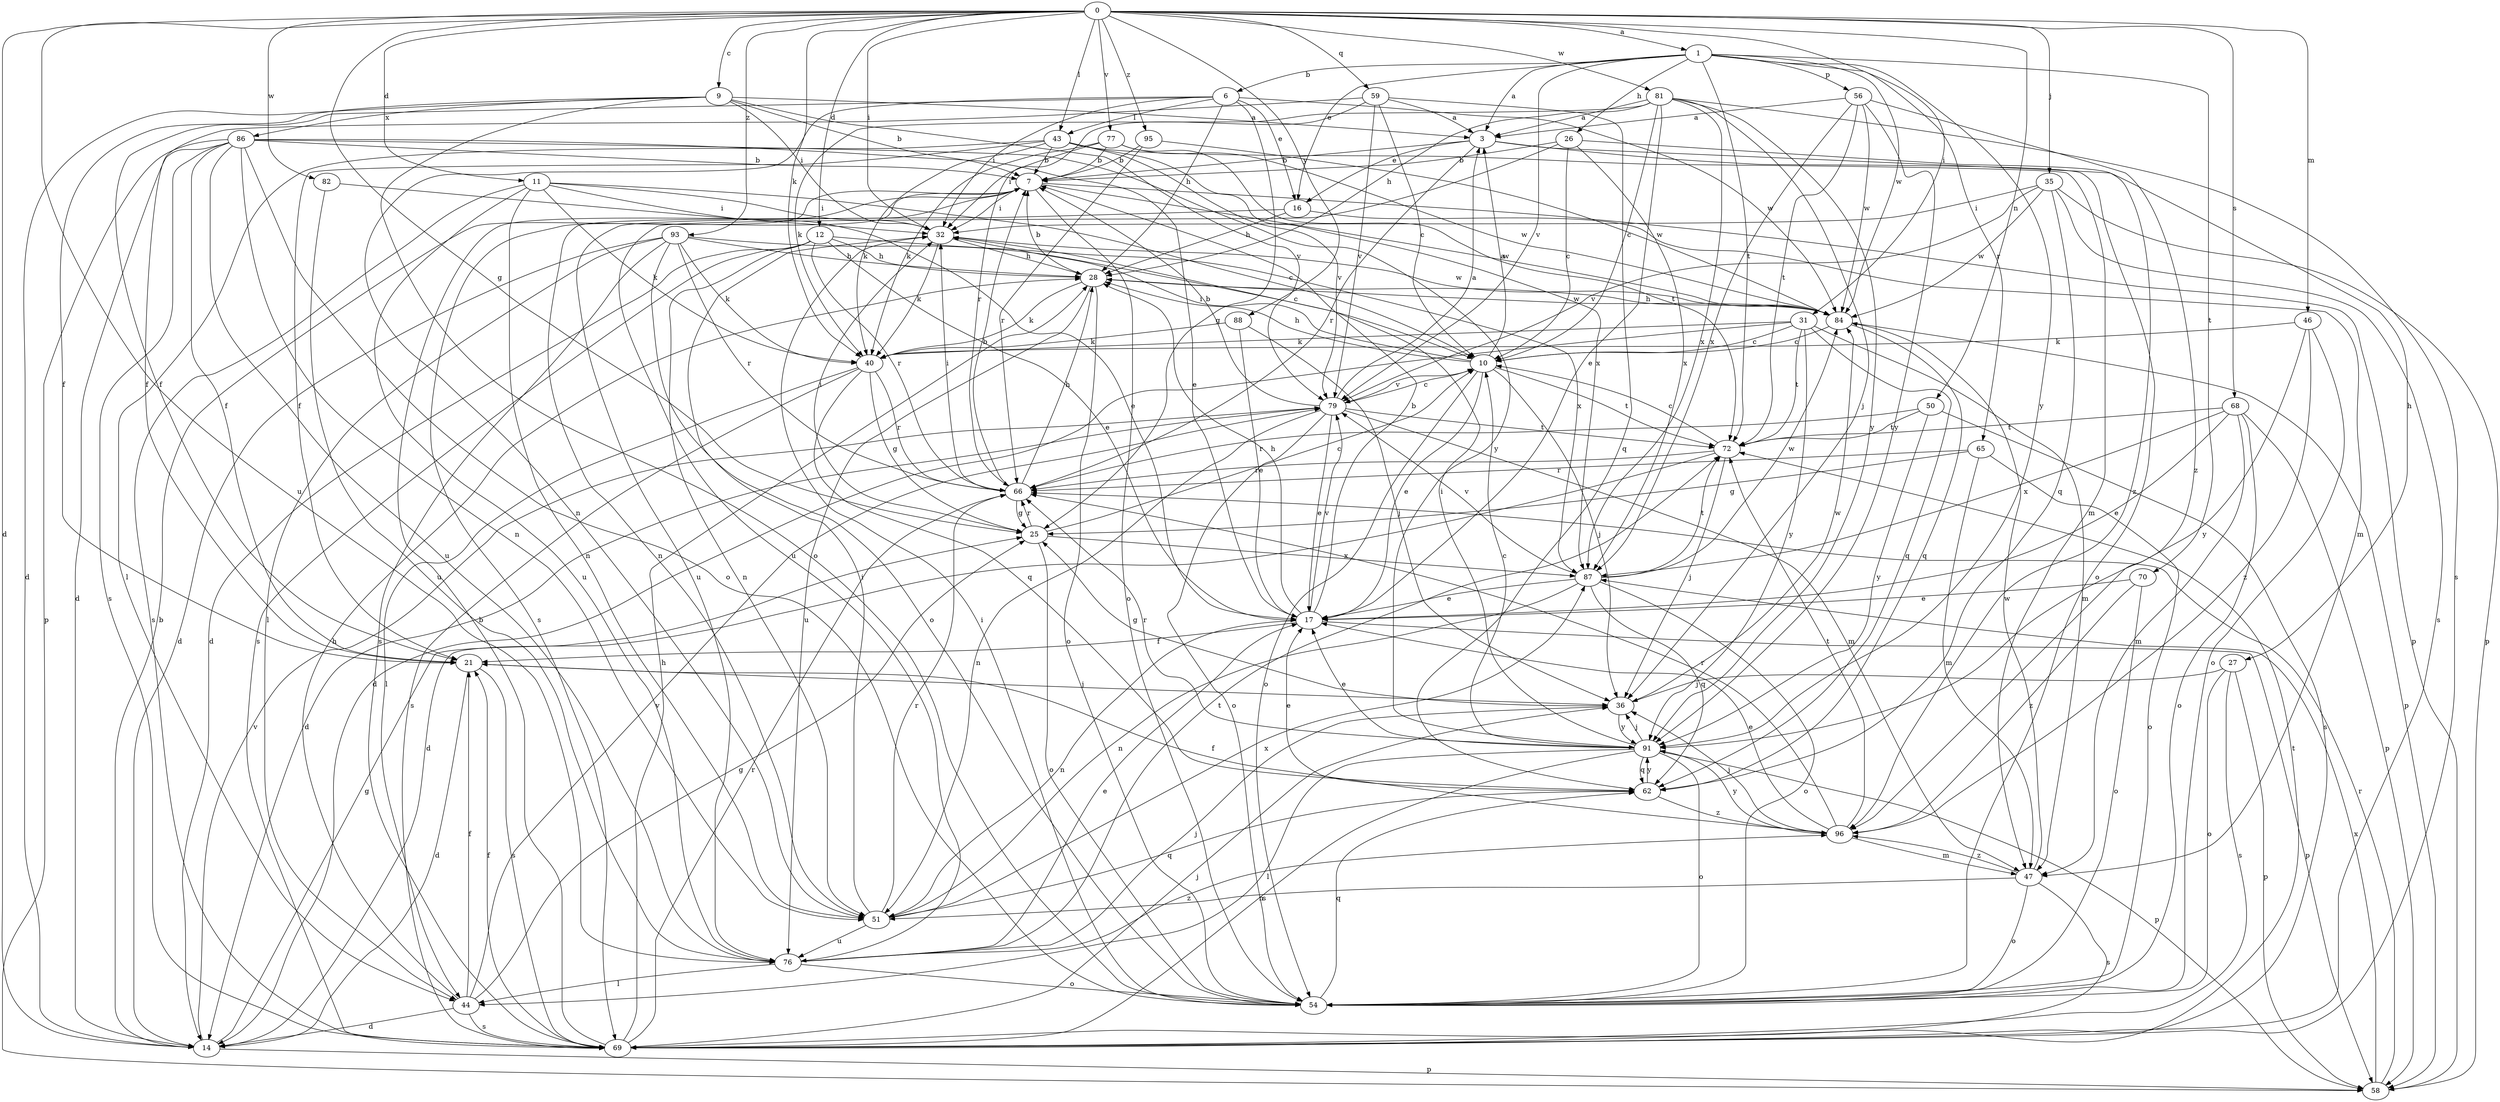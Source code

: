 strict digraph  {
0;
1;
3;
6;
7;
9;
10;
11;
12;
14;
16;
17;
21;
25;
26;
27;
28;
31;
32;
35;
36;
40;
43;
44;
46;
47;
50;
51;
54;
56;
58;
59;
62;
65;
66;
68;
69;
70;
72;
76;
77;
79;
81;
82;
84;
86;
87;
88;
91;
93;
95;
96;
0 -> 1  [label=a];
0 -> 9  [label=c];
0 -> 11  [label=d];
0 -> 12  [label=d];
0 -> 14  [label=d];
0 -> 25  [label=g];
0 -> 31  [label=i];
0 -> 32  [label=i];
0 -> 35  [label=j];
0 -> 40  [label=k];
0 -> 43  [label=l];
0 -> 46  [label=m];
0 -> 50  [label=n];
0 -> 59  [label=q];
0 -> 68  [label=s];
0 -> 76  [label=u];
0 -> 77  [label=v];
0 -> 81  [label=w];
0 -> 82  [label=w];
0 -> 88  [label=y];
0 -> 93  [label=z];
0 -> 95  [label=z];
1 -> 3  [label=a];
1 -> 6  [label=b];
1 -> 16  [label=e];
1 -> 26  [label=h];
1 -> 56  [label=p];
1 -> 65  [label=r];
1 -> 70  [label=t];
1 -> 72  [label=t];
1 -> 79  [label=v];
1 -> 84  [label=w];
1 -> 91  [label=y];
3 -> 7  [label=b];
3 -> 16  [label=e];
3 -> 27  [label=h];
3 -> 54  [label=o];
3 -> 66  [label=r];
6 -> 16  [label=e];
6 -> 21  [label=f];
6 -> 25  [label=g];
6 -> 28  [label=h];
6 -> 32  [label=i];
6 -> 43  [label=l];
6 -> 51  [label=n];
6 -> 84  [label=w];
7 -> 32  [label=i];
7 -> 51  [label=n];
7 -> 54  [label=o];
7 -> 58  [label=p];
7 -> 69  [label=s];
7 -> 84  [label=w];
9 -> 3  [label=a];
9 -> 7  [label=b];
9 -> 14  [label=d];
9 -> 21  [label=f];
9 -> 32  [label=i];
9 -> 54  [label=o];
9 -> 79  [label=v];
9 -> 86  [label=x];
10 -> 3  [label=a];
10 -> 17  [label=e];
10 -> 28  [label=h];
10 -> 32  [label=i];
10 -> 36  [label=j];
10 -> 54  [label=o];
10 -> 72  [label=t];
10 -> 79  [label=v];
11 -> 10  [label=c];
11 -> 17  [label=e];
11 -> 32  [label=i];
11 -> 40  [label=k];
11 -> 51  [label=n];
11 -> 69  [label=s];
11 -> 76  [label=u];
12 -> 14  [label=d];
12 -> 17  [label=e];
12 -> 28  [label=h];
12 -> 51  [label=n];
12 -> 66  [label=r];
12 -> 69  [label=s];
12 -> 87  [label=x];
14 -> 7  [label=b];
14 -> 25  [label=g];
14 -> 58  [label=p];
14 -> 79  [label=v];
16 -> 28  [label=h];
16 -> 47  [label=m];
16 -> 76  [label=u];
17 -> 7  [label=b];
17 -> 21  [label=f];
17 -> 28  [label=h];
17 -> 51  [label=n];
17 -> 58  [label=p];
17 -> 79  [label=v];
21 -> 14  [label=d];
21 -> 36  [label=j];
21 -> 69  [label=s];
25 -> 10  [label=c];
25 -> 32  [label=i];
25 -> 54  [label=o];
25 -> 66  [label=r];
25 -> 87  [label=x];
26 -> 7  [label=b];
26 -> 10  [label=c];
26 -> 76  [label=u];
26 -> 87  [label=x];
26 -> 96  [label=z];
27 -> 36  [label=j];
27 -> 54  [label=o];
27 -> 58  [label=p];
27 -> 69  [label=s];
28 -> 7  [label=b];
28 -> 40  [label=k];
28 -> 54  [label=o];
28 -> 76  [label=u];
28 -> 84  [label=w];
31 -> 10  [label=c];
31 -> 14  [label=d];
31 -> 40  [label=k];
31 -> 47  [label=m];
31 -> 62  [label=q];
31 -> 72  [label=t];
31 -> 91  [label=y];
32 -> 28  [label=h];
32 -> 40  [label=k];
32 -> 84  [label=w];
35 -> 32  [label=i];
35 -> 58  [label=p];
35 -> 62  [label=q];
35 -> 69  [label=s];
35 -> 79  [label=v];
35 -> 84  [label=w];
36 -> 25  [label=g];
36 -> 84  [label=w];
36 -> 91  [label=y];
40 -> 25  [label=g];
40 -> 44  [label=l];
40 -> 62  [label=q];
40 -> 66  [label=r];
40 -> 69  [label=s];
43 -> 7  [label=b];
43 -> 21  [label=f];
43 -> 40  [label=k];
43 -> 44  [label=l];
43 -> 47  [label=m];
43 -> 79  [label=v];
43 -> 87  [label=x];
44 -> 14  [label=d];
44 -> 21  [label=f];
44 -> 25  [label=g];
44 -> 28  [label=h];
44 -> 69  [label=s];
44 -> 79  [label=v];
46 -> 40  [label=k];
46 -> 54  [label=o];
46 -> 91  [label=y];
46 -> 96  [label=z];
47 -> 51  [label=n];
47 -> 54  [label=o];
47 -> 69  [label=s];
47 -> 84  [label=w];
47 -> 96  [label=z];
50 -> 66  [label=r];
50 -> 69  [label=s];
50 -> 72  [label=t];
50 -> 91  [label=y];
51 -> 32  [label=i];
51 -> 62  [label=q];
51 -> 66  [label=r];
51 -> 76  [label=u];
51 -> 87  [label=x];
54 -> 32  [label=i];
54 -> 62  [label=q];
56 -> 3  [label=a];
56 -> 72  [label=t];
56 -> 84  [label=w];
56 -> 87  [label=x];
56 -> 91  [label=y];
56 -> 96  [label=z];
58 -> 66  [label=r];
58 -> 87  [label=x];
59 -> 3  [label=a];
59 -> 10  [label=c];
59 -> 21  [label=f];
59 -> 62  [label=q];
59 -> 66  [label=r];
59 -> 79  [label=v];
62 -> 17  [label=e];
62 -> 91  [label=y];
62 -> 96  [label=z];
65 -> 25  [label=g];
65 -> 47  [label=m];
65 -> 54  [label=o];
65 -> 66  [label=r];
66 -> 7  [label=b];
66 -> 25  [label=g];
66 -> 28  [label=h];
66 -> 32  [label=i];
68 -> 17  [label=e];
68 -> 47  [label=m];
68 -> 54  [label=o];
68 -> 58  [label=p];
68 -> 72  [label=t];
68 -> 87  [label=x];
69 -> 7  [label=b];
69 -> 21  [label=f];
69 -> 28  [label=h];
69 -> 36  [label=j];
69 -> 66  [label=r];
69 -> 72  [label=t];
70 -> 17  [label=e];
70 -> 54  [label=o];
70 -> 96  [label=z];
72 -> 10  [label=c];
72 -> 14  [label=d];
72 -> 36  [label=j];
72 -> 66  [label=r];
76 -> 17  [label=e];
76 -> 36  [label=j];
76 -> 44  [label=l];
76 -> 54  [label=o];
76 -> 72  [label=t];
76 -> 96  [label=z];
77 -> 7  [label=b];
77 -> 32  [label=i];
77 -> 40  [label=k];
77 -> 72  [label=t];
77 -> 84  [label=w];
79 -> 3  [label=a];
79 -> 7  [label=b];
79 -> 10  [label=c];
79 -> 14  [label=d];
79 -> 17  [label=e];
79 -> 47  [label=m];
79 -> 51  [label=n];
79 -> 54  [label=o];
79 -> 72  [label=t];
81 -> 3  [label=a];
81 -> 10  [label=c];
81 -> 17  [label=e];
81 -> 28  [label=h];
81 -> 36  [label=j];
81 -> 40  [label=k];
81 -> 69  [label=s];
81 -> 87  [label=x];
81 -> 91  [label=y];
82 -> 32  [label=i];
82 -> 76  [label=u];
84 -> 10  [label=c];
84 -> 28  [label=h];
84 -> 58  [label=p];
84 -> 62  [label=q];
86 -> 7  [label=b];
86 -> 14  [label=d];
86 -> 17  [label=e];
86 -> 21  [label=f];
86 -> 51  [label=n];
86 -> 54  [label=o];
86 -> 58  [label=p];
86 -> 69  [label=s];
86 -> 76  [label=u];
86 -> 91  [label=y];
87 -> 17  [label=e];
87 -> 51  [label=n];
87 -> 54  [label=o];
87 -> 62  [label=q];
87 -> 72  [label=t];
87 -> 79  [label=v];
87 -> 84  [label=w];
88 -> 17  [label=e];
88 -> 36  [label=j];
88 -> 40  [label=k];
91 -> 10  [label=c];
91 -> 17  [label=e];
91 -> 32  [label=i];
91 -> 36  [label=j];
91 -> 44  [label=l];
91 -> 54  [label=o];
91 -> 58  [label=p];
91 -> 62  [label=q];
91 -> 66  [label=r];
91 -> 69  [label=s];
93 -> 10  [label=c];
93 -> 14  [label=d];
93 -> 28  [label=h];
93 -> 40  [label=k];
93 -> 44  [label=l];
93 -> 54  [label=o];
93 -> 66  [label=r];
93 -> 69  [label=s];
95 -> 7  [label=b];
95 -> 66  [label=r];
95 -> 84  [label=w];
96 -> 17  [label=e];
96 -> 21  [label=f];
96 -> 36  [label=j];
96 -> 47  [label=m];
96 -> 66  [label=r];
96 -> 72  [label=t];
96 -> 91  [label=y];
}
